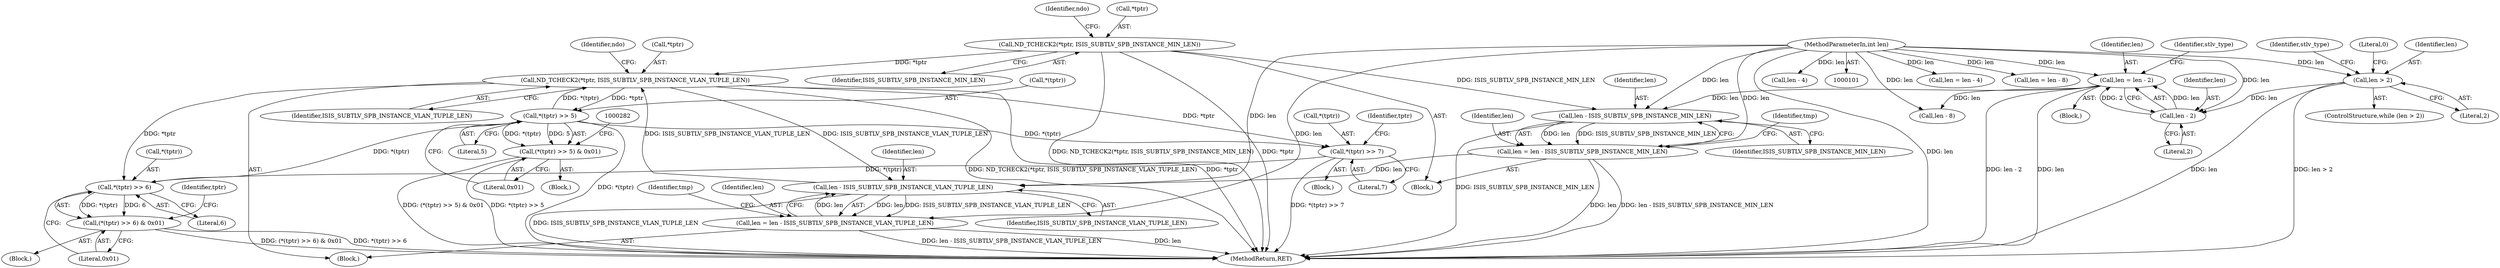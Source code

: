 digraph "0_tcpdump_b20e1639dbac84b3fcb393858521c13ad47a9d70@pointer" {
"1000252" [label="(Call,ND_TCHECK2(*tptr, ISIS_SUBTLV_SPB_INSTANCE_VLAN_TUPLE_LEN))"];
"1000275" [label="(Call,*(tptr) >> 5)"];
"1000252" [label="(Call,ND_TCHECK2(*tptr, ISIS_SUBTLV_SPB_INSTANCE_VLAN_TUPLE_LEN))"];
"1000146" [label="(Call,ND_TCHECK2(*tptr, ISIS_SUBTLV_SPB_INSTANCE_MIN_LEN))"];
"1000322" [label="(Call,len - ISIS_SUBTLV_SPB_INSTANCE_VLAN_TUPLE_LEN)"];
"1000320" [label="(Call,len = len - ISIS_SUBTLV_SPB_INSTANCE_VLAN_TUPLE_LEN)"];
"1000104" [label="(MethodParameterIn,int len)"];
"1000244" [label="(Call,len = len - ISIS_SUBTLV_SPB_INSTANCE_MIN_LEN)"];
"1000246" [label="(Call,len - ISIS_SUBTLV_SPB_INSTANCE_MIN_LEN)"];
"1000137" [label="(Call,len = len - 2)"];
"1000139" [label="(Call,len - 2)"];
"1000110" [label="(Call,len > 2)"];
"1000268" [label="(Call,*(tptr) >> 6)"];
"1000262" [label="(Call,*(tptr) >> 7)"];
"1000267" [label="(Call,(*(tptr) >> 6) & 0x01)"];
"1000274" [label="(Call,(*(tptr) >> 5) & 0x01)"];
"1000255" [label="(Identifier,ISIS_SUBTLV_SPB_INSTANCE_VLAN_TUPLE_LEN)"];
"1000258" [label="(Identifier,ndo)"];
"1000143" [label="(Identifier,stlv_type)"];
"1000267" [label="(Call,(*(tptr) >> 6) & 0x01)"];
"1000378" [label="(Call,len - 8)"];
"1000275" [label="(Call,*(tptr) >> 5)"];
"1000137" [label="(Call,len = len - 2)"];
"1000279" [label="(Literal,0x01)"];
"1000265" [label="(Literal,7)"];
"1000321" [label="(Identifier,len)"];
"1000141" [label="(Literal,2)"];
"1000277" [label="(Identifier,tptr)"];
"1000252" [label="(Call,ND_TCHECK2(*tptr, ISIS_SUBTLV_SPB_INSTANCE_VLAN_TUPLE_LEN))"];
"1000324" [label="(Identifier,ISIS_SUBTLV_SPB_INSTANCE_VLAN_TUPLE_LEN)"];
"1000263" [label="(Call,*(tptr))"];
"1000152" [label="(Identifier,ndo)"];
"1000253" [label="(Call,*tptr)"];
"1000115" [label="(Identifier,stlv_type)"];
"1000247" [label="(Identifier,len)"];
"1000140" [label="(Identifier,len)"];
"1000251" [label="(Block,)"];
"1000110" [label="(Call,len > 2)"];
"1000261" [label="(Block,)"];
"1000269" [label="(Call,*(tptr))"];
"1000250" [label="(Identifier,tmp)"];
"1000272" [label="(Literal,0x01)"];
"1000266" [label="(Block,)"];
"1000138" [label="(Identifier,len)"];
"1000442" [label="(Literal,0)"];
"1000144" [label="(Block,)"];
"1000248" [label="(Identifier,ISIS_SUBTLV_SPB_INSTANCE_MIN_LEN)"];
"1000428" [label="(Call,len = len - 4)"];
"1000244" [label="(Call,len = len - ISIS_SUBTLV_SPB_INSTANCE_MIN_LEN)"];
"1000376" [label="(Call,len = len - 8)"];
"1000146" [label="(Call,ND_TCHECK2(*tptr, ISIS_SUBTLV_SPB_INSTANCE_MIN_LEN))"];
"1000273" [label="(Block,)"];
"1000112" [label="(Literal,2)"];
"1000111" [label="(Identifier,len)"];
"1000323" [label="(Identifier,len)"];
"1000326" [label="(Identifier,tmp)"];
"1000139" [label="(Call,len - 2)"];
"1000245" [label="(Identifier,len)"];
"1000271" [label="(Literal,6)"];
"1000456" [label="(MethodReturn,RET)"];
"1000149" [label="(Identifier,ISIS_SUBTLV_SPB_INSTANCE_MIN_LEN)"];
"1000113" [label="(Block,)"];
"1000109" [label="(ControlStructure,while (len > 2))"];
"1000430" [label="(Call,len - 4)"];
"1000268" [label="(Call,*(tptr) >> 6)"];
"1000278" [label="(Literal,5)"];
"1000147" [label="(Call,*tptr)"];
"1000262" [label="(Call,*(tptr) >> 7)"];
"1000322" [label="(Call,len - ISIS_SUBTLV_SPB_INSTANCE_VLAN_TUPLE_LEN)"];
"1000246" [label="(Call,len - ISIS_SUBTLV_SPB_INSTANCE_MIN_LEN)"];
"1000270" [label="(Identifier,tptr)"];
"1000104" [label="(MethodParameterIn,int len)"];
"1000276" [label="(Call,*(tptr))"];
"1000274" [label="(Call,(*(tptr) >> 5) & 0x01)"];
"1000320" [label="(Call,len = len - ISIS_SUBTLV_SPB_INSTANCE_VLAN_TUPLE_LEN)"];
"1000252" -> "1000251"  [label="AST: "];
"1000252" -> "1000255"  [label="CFG: "];
"1000253" -> "1000252"  [label="AST: "];
"1000255" -> "1000252"  [label="AST: "];
"1000258" -> "1000252"  [label="CFG: "];
"1000252" -> "1000456"  [label="DDG: *tptr"];
"1000252" -> "1000456"  [label="DDG: ND_TCHECK2(*tptr, ISIS_SUBTLV_SPB_INSTANCE_VLAN_TUPLE_LEN)"];
"1000275" -> "1000252"  [label="DDG: *(tptr)"];
"1000146" -> "1000252"  [label="DDG: *tptr"];
"1000322" -> "1000252"  [label="DDG: ISIS_SUBTLV_SPB_INSTANCE_VLAN_TUPLE_LEN"];
"1000252" -> "1000262"  [label="DDG: *tptr"];
"1000252" -> "1000268"  [label="DDG: *tptr"];
"1000252" -> "1000275"  [label="DDG: *tptr"];
"1000252" -> "1000322"  [label="DDG: ISIS_SUBTLV_SPB_INSTANCE_VLAN_TUPLE_LEN"];
"1000275" -> "1000274"  [label="AST: "];
"1000275" -> "1000278"  [label="CFG: "];
"1000276" -> "1000275"  [label="AST: "];
"1000278" -> "1000275"  [label="AST: "];
"1000279" -> "1000275"  [label="CFG: "];
"1000275" -> "1000456"  [label="DDG: *(tptr)"];
"1000275" -> "1000262"  [label="DDG: *(tptr)"];
"1000275" -> "1000274"  [label="DDG: *(tptr)"];
"1000275" -> "1000274"  [label="DDG: 5"];
"1000268" -> "1000275"  [label="DDG: *(tptr)"];
"1000146" -> "1000144"  [label="AST: "];
"1000146" -> "1000149"  [label="CFG: "];
"1000147" -> "1000146"  [label="AST: "];
"1000149" -> "1000146"  [label="AST: "];
"1000152" -> "1000146"  [label="CFG: "];
"1000146" -> "1000456"  [label="DDG: ND_TCHECK2(*tptr, ISIS_SUBTLV_SPB_INSTANCE_MIN_LEN)"];
"1000146" -> "1000456"  [label="DDG: *tptr"];
"1000146" -> "1000246"  [label="DDG: ISIS_SUBTLV_SPB_INSTANCE_MIN_LEN"];
"1000322" -> "1000320"  [label="AST: "];
"1000322" -> "1000324"  [label="CFG: "];
"1000323" -> "1000322"  [label="AST: "];
"1000324" -> "1000322"  [label="AST: "];
"1000320" -> "1000322"  [label="CFG: "];
"1000322" -> "1000456"  [label="DDG: ISIS_SUBTLV_SPB_INSTANCE_VLAN_TUPLE_LEN"];
"1000322" -> "1000320"  [label="DDG: len"];
"1000322" -> "1000320"  [label="DDG: ISIS_SUBTLV_SPB_INSTANCE_VLAN_TUPLE_LEN"];
"1000320" -> "1000322"  [label="DDG: len"];
"1000244" -> "1000322"  [label="DDG: len"];
"1000104" -> "1000322"  [label="DDG: len"];
"1000320" -> "1000251"  [label="AST: "];
"1000321" -> "1000320"  [label="AST: "];
"1000326" -> "1000320"  [label="CFG: "];
"1000320" -> "1000456"  [label="DDG: len - ISIS_SUBTLV_SPB_INSTANCE_VLAN_TUPLE_LEN"];
"1000320" -> "1000456"  [label="DDG: len"];
"1000104" -> "1000320"  [label="DDG: len"];
"1000104" -> "1000101"  [label="AST: "];
"1000104" -> "1000456"  [label="DDG: len"];
"1000104" -> "1000110"  [label="DDG: len"];
"1000104" -> "1000137"  [label="DDG: len"];
"1000104" -> "1000139"  [label="DDG: len"];
"1000104" -> "1000244"  [label="DDG: len"];
"1000104" -> "1000246"  [label="DDG: len"];
"1000104" -> "1000376"  [label="DDG: len"];
"1000104" -> "1000378"  [label="DDG: len"];
"1000104" -> "1000428"  [label="DDG: len"];
"1000104" -> "1000430"  [label="DDG: len"];
"1000244" -> "1000144"  [label="AST: "];
"1000244" -> "1000246"  [label="CFG: "];
"1000245" -> "1000244"  [label="AST: "];
"1000246" -> "1000244"  [label="AST: "];
"1000250" -> "1000244"  [label="CFG: "];
"1000244" -> "1000456"  [label="DDG: len"];
"1000244" -> "1000456"  [label="DDG: len - ISIS_SUBTLV_SPB_INSTANCE_MIN_LEN"];
"1000246" -> "1000244"  [label="DDG: len"];
"1000246" -> "1000244"  [label="DDG: ISIS_SUBTLV_SPB_INSTANCE_MIN_LEN"];
"1000246" -> "1000248"  [label="CFG: "];
"1000247" -> "1000246"  [label="AST: "];
"1000248" -> "1000246"  [label="AST: "];
"1000246" -> "1000456"  [label="DDG: ISIS_SUBTLV_SPB_INSTANCE_MIN_LEN"];
"1000137" -> "1000246"  [label="DDG: len"];
"1000137" -> "1000113"  [label="AST: "];
"1000137" -> "1000139"  [label="CFG: "];
"1000138" -> "1000137"  [label="AST: "];
"1000139" -> "1000137"  [label="AST: "];
"1000143" -> "1000137"  [label="CFG: "];
"1000137" -> "1000456"  [label="DDG: len - 2"];
"1000137" -> "1000456"  [label="DDG: len"];
"1000139" -> "1000137"  [label="DDG: len"];
"1000139" -> "1000137"  [label="DDG: 2"];
"1000137" -> "1000378"  [label="DDG: len"];
"1000139" -> "1000141"  [label="CFG: "];
"1000140" -> "1000139"  [label="AST: "];
"1000141" -> "1000139"  [label="AST: "];
"1000110" -> "1000139"  [label="DDG: len"];
"1000110" -> "1000109"  [label="AST: "];
"1000110" -> "1000112"  [label="CFG: "];
"1000111" -> "1000110"  [label="AST: "];
"1000112" -> "1000110"  [label="AST: "];
"1000115" -> "1000110"  [label="CFG: "];
"1000442" -> "1000110"  [label="CFG: "];
"1000110" -> "1000456"  [label="DDG: len > 2"];
"1000110" -> "1000456"  [label="DDG: len"];
"1000268" -> "1000267"  [label="AST: "];
"1000268" -> "1000271"  [label="CFG: "];
"1000269" -> "1000268"  [label="AST: "];
"1000271" -> "1000268"  [label="AST: "];
"1000272" -> "1000268"  [label="CFG: "];
"1000268" -> "1000267"  [label="DDG: *(tptr)"];
"1000268" -> "1000267"  [label="DDG: 6"];
"1000262" -> "1000268"  [label="DDG: *(tptr)"];
"1000262" -> "1000261"  [label="AST: "];
"1000262" -> "1000265"  [label="CFG: "];
"1000263" -> "1000262"  [label="AST: "];
"1000265" -> "1000262"  [label="AST: "];
"1000270" -> "1000262"  [label="CFG: "];
"1000262" -> "1000456"  [label="DDG: *(tptr) >> 7"];
"1000267" -> "1000266"  [label="AST: "];
"1000267" -> "1000272"  [label="CFG: "];
"1000272" -> "1000267"  [label="AST: "];
"1000277" -> "1000267"  [label="CFG: "];
"1000267" -> "1000456"  [label="DDG: *(tptr) >> 6"];
"1000267" -> "1000456"  [label="DDG: (*(tptr) >> 6) & 0x01"];
"1000274" -> "1000273"  [label="AST: "];
"1000274" -> "1000279"  [label="CFG: "];
"1000279" -> "1000274"  [label="AST: "];
"1000282" -> "1000274"  [label="CFG: "];
"1000274" -> "1000456"  [label="DDG: *(tptr) >> 5"];
"1000274" -> "1000456"  [label="DDG: (*(tptr) >> 5) & 0x01"];
}

